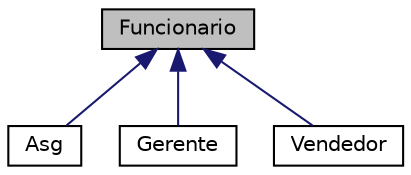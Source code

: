 digraph "Funcionario"
{
 // LATEX_PDF_SIZE
  edge [fontname="Helvetica",fontsize="10",labelfontname="Helvetica",labelfontsize="10"];
  node [fontname="Helvetica",fontsize="10",shape=record];
  Node1 [label="Funcionario",height=0.2,width=0.4,color="black", fillcolor="grey75", style="filled", fontcolor="black",tooltip=" "];
  Node1 -> Node2 [dir="back",color="midnightblue",fontsize="10",style="solid",fontname="Helvetica"];
  Node2 [label="Asg",height=0.2,width=0.4,color="black", fillcolor="white", style="filled",URL="$classAsg.html",tooltip=" "];
  Node1 -> Node3 [dir="back",color="midnightblue",fontsize="10",style="solid",fontname="Helvetica"];
  Node3 [label="Gerente",height=0.2,width=0.4,color="black", fillcolor="white", style="filled",URL="$classGerente.html",tooltip=" "];
  Node1 -> Node4 [dir="back",color="midnightblue",fontsize="10",style="solid",fontname="Helvetica"];
  Node4 [label="Vendedor",height=0.2,width=0.4,color="black", fillcolor="white", style="filled",URL="$classVendedor.html",tooltip=" "];
}
